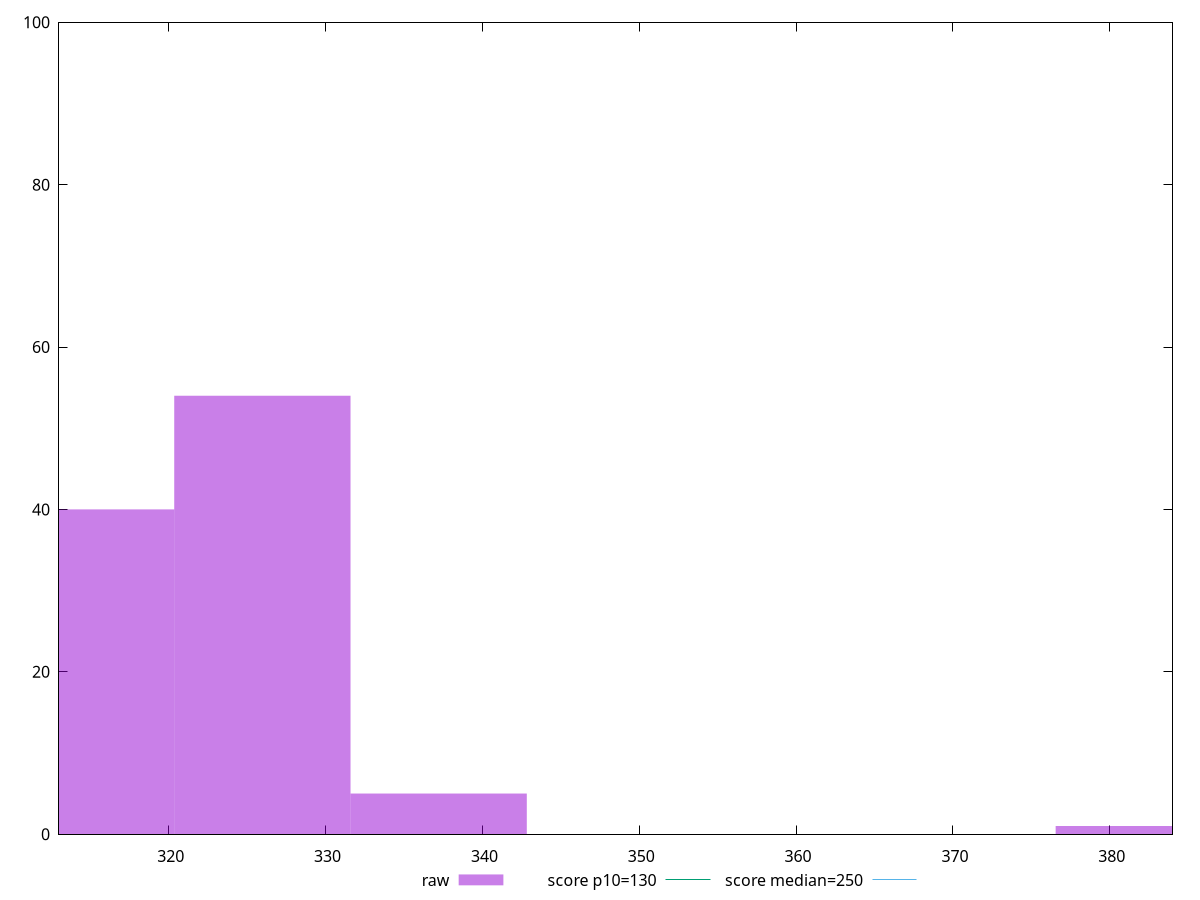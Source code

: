 reset

$raw <<EOF
382.1690456117677 1
325.967715374743 54
314.7274493273381 40
337.20798142214795 5
EOF

set key outside below
set boxwidth 11.240266047404932
set xrange [313:384]
set yrange [0:100]
set trange [0:100]
set style fill transparent solid 0.5 noborder

set parametric
set terminal svg size 640, 490 enhanced background rgb 'white'
set output "reports/report_00033_2021-03-01T14-23-16.841Z/max-potential-fid/samples/astro/raw/histogram.svg"

plot $raw title "raw" with boxes, \
     130,t title "score p10=130", \
     250,t title "score median=250"

reset
